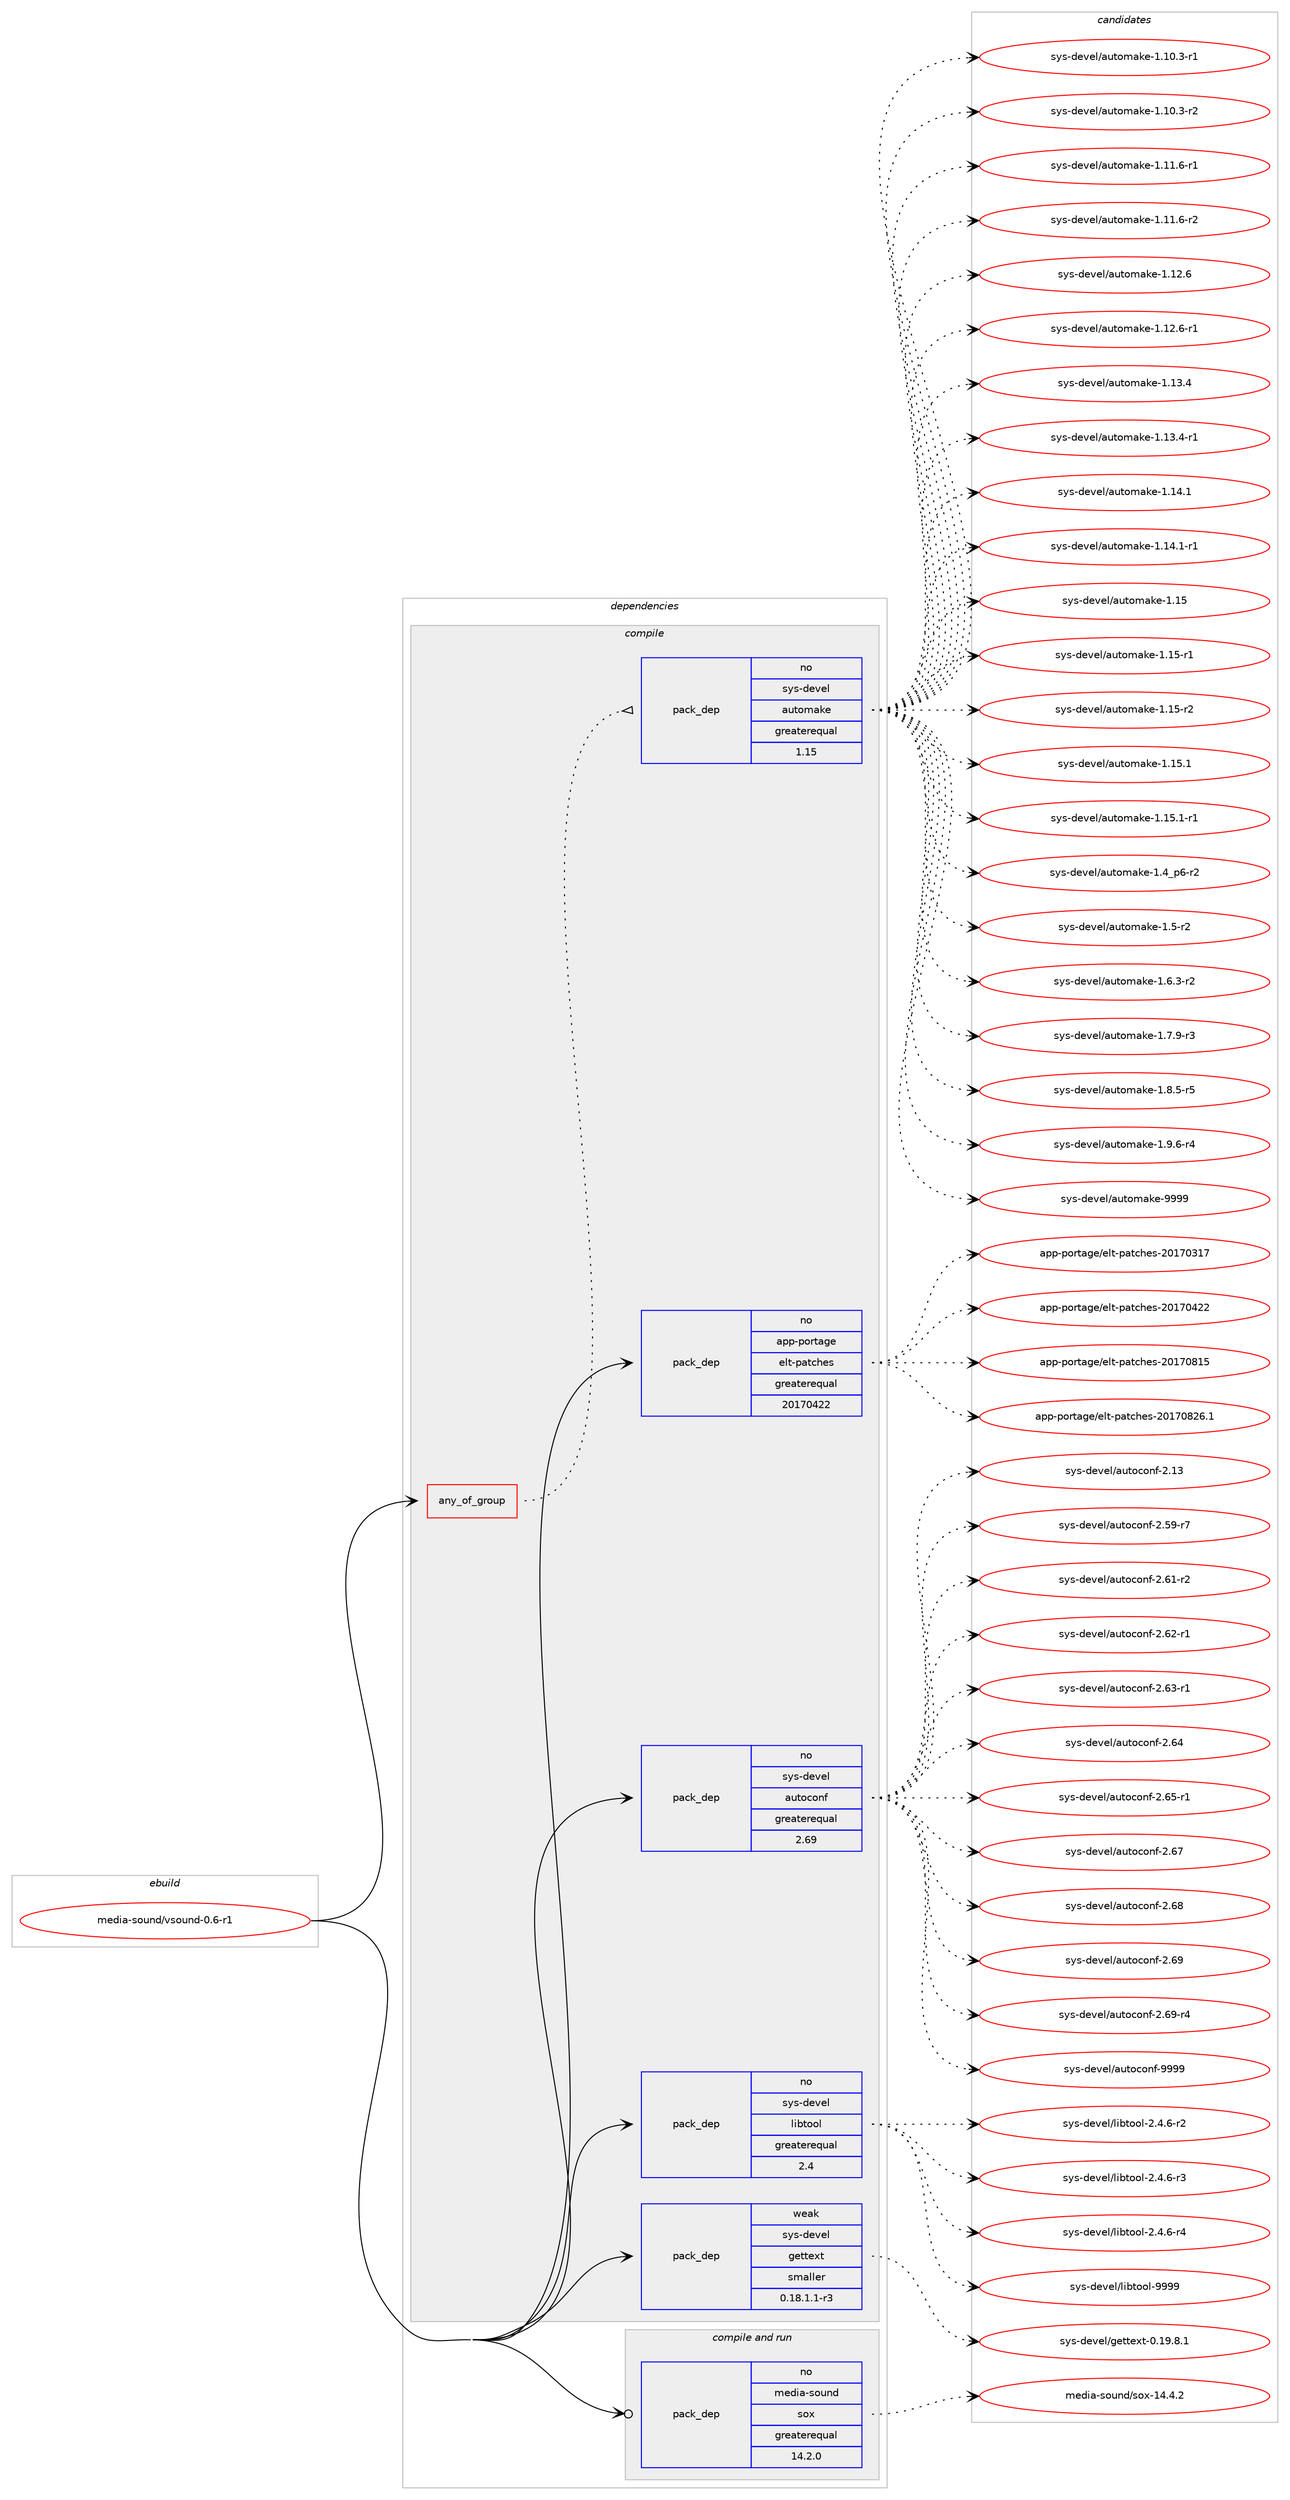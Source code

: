 digraph prolog {

# *************
# Graph options
# *************

newrank=true;
concentrate=true;
compound=true;
graph [rankdir=LR,fontname=Helvetica,fontsize=10,ranksep=1.5];#, ranksep=2.5, nodesep=0.2];
edge  [arrowhead=vee];
node  [fontname=Helvetica,fontsize=10];

# **********
# The ebuild
# **********

subgraph cluster_leftcol {
color=gray;
rank=same;
label=<<i>ebuild</i>>;
id [label="media-sound/vsound-0.6-r1", color=red, width=4, href="../media-sound/vsound-0.6-r1.svg"];
}

# ****************
# The dependencies
# ****************

subgraph cluster_midcol {
color=gray;
label=<<i>dependencies</i>>;
subgraph cluster_compile {
fillcolor="#eeeeee";
style=filled;
label=<<i>compile</i>>;
subgraph any6123 {
dependency387774 [label=<<TABLE BORDER="0" CELLBORDER="1" CELLSPACING="0" CELLPADDING="4"><TR><TD CELLPADDING="10">any_of_group</TD></TR></TABLE>>, shape=none, color=red];subgraph pack286425 {
dependency387775 [label=<<TABLE BORDER="0" CELLBORDER="1" CELLSPACING="0" CELLPADDING="4" WIDTH="220"><TR><TD ROWSPAN="6" CELLPADDING="30">pack_dep</TD></TR><TR><TD WIDTH="110">no</TD></TR><TR><TD>sys-devel</TD></TR><TR><TD>automake</TD></TR><TR><TD>greaterequal</TD></TR><TR><TD>1.15</TD></TR></TABLE>>, shape=none, color=blue];
}
dependency387774:e -> dependency387775:w [weight=20,style="dotted",arrowhead="oinv"];
}
id:e -> dependency387774:w [weight=20,style="solid",arrowhead="vee"];
subgraph pack286426 {
dependency387776 [label=<<TABLE BORDER="0" CELLBORDER="1" CELLSPACING="0" CELLPADDING="4" WIDTH="220"><TR><TD ROWSPAN="6" CELLPADDING="30">pack_dep</TD></TR><TR><TD WIDTH="110">no</TD></TR><TR><TD>app-portage</TD></TR><TR><TD>elt-patches</TD></TR><TR><TD>greaterequal</TD></TR><TR><TD>20170422</TD></TR></TABLE>>, shape=none, color=blue];
}
id:e -> dependency387776:w [weight=20,style="solid",arrowhead="vee"];
subgraph pack286427 {
dependency387777 [label=<<TABLE BORDER="0" CELLBORDER="1" CELLSPACING="0" CELLPADDING="4" WIDTH="220"><TR><TD ROWSPAN="6" CELLPADDING="30">pack_dep</TD></TR><TR><TD WIDTH="110">no</TD></TR><TR><TD>sys-devel</TD></TR><TR><TD>autoconf</TD></TR><TR><TD>greaterequal</TD></TR><TR><TD>2.69</TD></TR></TABLE>>, shape=none, color=blue];
}
id:e -> dependency387777:w [weight=20,style="solid",arrowhead="vee"];
subgraph pack286428 {
dependency387778 [label=<<TABLE BORDER="0" CELLBORDER="1" CELLSPACING="0" CELLPADDING="4" WIDTH="220"><TR><TD ROWSPAN="6" CELLPADDING="30">pack_dep</TD></TR><TR><TD WIDTH="110">no</TD></TR><TR><TD>sys-devel</TD></TR><TR><TD>libtool</TD></TR><TR><TD>greaterequal</TD></TR><TR><TD>2.4</TD></TR></TABLE>>, shape=none, color=blue];
}
id:e -> dependency387778:w [weight=20,style="solid",arrowhead="vee"];
subgraph pack286429 {
dependency387779 [label=<<TABLE BORDER="0" CELLBORDER="1" CELLSPACING="0" CELLPADDING="4" WIDTH="220"><TR><TD ROWSPAN="6" CELLPADDING="30">pack_dep</TD></TR><TR><TD WIDTH="110">weak</TD></TR><TR><TD>sys-devel</TD></TR><TR><TD>gettext</TD></TR><TR><TD>smaller</TD></TR><TR><TD>0.18.1.1-r3</TD></TR></TABLE>>, shape=none, color=blue];
}
id:e -> dependency387779:w [weight=20,style="solid",arrowhead="vee"];
}
subgraph cluster_compileandrun {
fillcolor="#eeeeee";
style=filled;
label=<<i>compile and run</i>>;
subgraph pack286430 {
dependency387780 [label=<<TABLE BORDER="0" CELLBORDER="1" CELLSPACING="0" CELLPADDING="4" WIDTH="220"><TR><TD ROWSPAN="6" CELLPADDING="30">pack_dep</TD></TR><TR><TD WIDTH="110">no</TD></TR><TR><TD>media-sound</TD></TR><TR><TD>sox</TD></TR><TR><TD>greaterequal</TD></TR><TR><TD>14.2.0</TD></TR></TABLE>>, shape=none, color=blue];
}
id:e -> dependency387780:w [weight=20,style="solid",arrowhead="odotvee"];
}
subgraph cluster_run {
fillcolor="#eeeeee";
style=filled;
label=<<i>run</i>>;
}
}

# **************
# The candidates
# **************

subgraph cluster_choices {
rank=same;
color=gray;
label=<<i>candidates</i>>;

subgraph choice286425 {
color=black;
nodesep=1;
choice11512111545100101118101108479711711611110997107101454946494846514511449 [label="sys-devel/automake-1.10.3-r1", color=red, width=4,href="../sys-devel/automake-1.10.3-r1.svg"];
choice11512111545100101118101108479711711611110997107101454946494846514511450 [label="sys-devel/automake-1.10.3-r2", color=red, width=4,href="../sys-devel/automake-1.10.3-r2.svg"];
choice11512111545100101118101108479711711611110997107101454946494946544511449 [label="sys-devel/automake-1.11.6-r1", color=red, width=4,href="../sys-devel/automake-1.11.6-r1.svg"];
choice11512111545100101118101108479711711611110997107101454946494946544511450 [label="sys-devel/automake-1.11.6-r2", color=red, width=4,href="../sys-devel/automake-1.11.6-r2.svg"];
choice1151211154510010111810110847971171161111099710710145494649504654 [label="sys-devel/automake-1.12.6", color=red, width=4,href="../sys-devel/automake-1.12.6.svg"];
choice11512111545100101118101108479711711611110997107101454946495046544511449 [label="sys-devel/automake-1.12.6-r1", color=red, width=4,href="../sys-devel/automake-1.12.6-r1.svg"];
choice1151211154510010111810110847971171161111099710710145494649514652 [label="sys-devel/automake-1.13.4", color=red, width=4,href="../sys-devel/automake-1.13.4.svg"];
choice11512111545100101118101108479711711611110997107101454946495146524511449 [label="sys-devel/automake-1.13.4-r1", color=red, width=4,href="../sys-devel/automake-1.13.4-r1.svg"];
choice1151211154510010111810110847971171161111099710710145494649524649 [label="sys-devel/automake-1.14.1", color=red, width=4,href="../sys-devel/automake-1.14.1.svg"];
choice11512111545100101118101108479711711611110997107101454946495246494511449 [label="sys-devel/automake-1.14.1-r1", color=red, width=4,href="../sys-devel/automake-1.14.1-r1.svg"];
choice115121115451001011181011084797117116111109971071014549464953 [label="sys-devel/automake-1.15", color=red, width=4,href="../sys-devel/automake-1.15.svg"];
choice1151211154510010111810110847971171161111099710710145494649534511449 [label="sys-devel/automake-1.15-r1", color=red, width=4,href="../sys-devel/automake-1.15-r1.svg"];
choice1151211154510010111810110847971171161111099710710145494649534511450 [label="sys-devel/automake-1.15-r2", color=red, width=4,href="../sys-devel/automake-1.15-r2.svg"];
choice1151211154510010111810110847971171161111099710710145494649534649 [label="sys-devel/automake-1.15.1", color=red, width=4,href="../sys-devel/automake-1.15.1.svg"];
choice11512111545100101118101108479711711611110997107101454946495346494511449 [label="sys-devel/automake-1.15.1-r1", color=red, width=4,href="../sys-devel/automake-1.15.1-r1.svg"];
choice115121115451001011181011084797117116111109971071014549465295112544511450 [label="sys-devel/automake-1.4_p6-r2", color=red, width=4,href="../sys-devel/automake-1.4_p6-r2.svg"];
choice11512111545100101118101108479711711611110997107101454946534511450 [label="sys-devel/automake-1.5-r2", color=red, width=4,href="../sys-devel/automake-1.5-r2.svg"];
choice115121115451001011181011084797117116111109971071014549465446514511450 [label="sys-devel/automake-1.6.3-r2", color=red, width=4,href="../sys-devel/automake-1.6.3-r2.svg"];
choice115121115451001011181011084797117116111109971071014549465546574511451 [label="sys-devel/automake-1.7.9-r3", color=red, width=4,href="../sys-devel/automake-1.7.9-r3.svg"];
choice115121115451001011181011084797117116111109971071014549465646534511453 [label="sys-devel/automake-1.8.5-r5", color=red, width=4,href="../sys-devel/automake-1.8.5-r5.svg"];
choice115121115451001011181011084797117116111109971071014549465746544511452 [label="sys-devel/automake-1.9.6-r4", color=red, width=4,href="../sys-devel/automake-1.9.6-r4.svg"];
choice115121115451001011181011084797117116111109971071014557575757 [label="sys-devel/automake-9999", color=red, width=4,href="../sys-devel/automake-9999.svg"];
dependency387775:e -> choice11512111545100101118101108479711711611110997107101454946494846514511449:w [style=dotted,weight="100"];
dependency387775:e -> choice11512111545100101118101108479711711611110997107101454946494846514511450:w [style=dotted,weight="100"];
dependency387775:e -> choice11512111545100101118101108479711711611110997107101454946494946544511449:w [style=dotted,weight="100"];
dependency387775:e -> choice11512111545100101118101108479711711611110997107101454946494946544511450:w [style=dotted,weight="100"];
dependency387775:e -> choice1151211154510010111810110847971171161111099710710145494649504654:w [style=dotted,weight="100"];
dependency387775:e -> choice11512111545100101118101108479711711611110997107101454946495046544511449:w [style=dotted,weight="100"];
dependency387775:e -> choice1151211154510010111810110847971171161111099710710145494649514652:w [style=dotted,weight="100"];
dependency387775:e -> choice11512111545100101118101108479711711611110997107101454946495146524511449:w [style=dotted,weight="100"];
dependency387775:e -> choice1151211154510010111810110847971171161111099710710145494649524649:w [style=dotted,weight="100"];
dependency387775:e -> choice11512111545100101118101108479711711611110997107101454946495246494511449:w [style=dotted,weight="100"];
dependency387775:e -> choice115121115451001011181011084797117116111109971071014549464953:w [style=dotted,weight="100"];
dependency387775:e -> choice1151211154510010111810110847971171161111099710710145494649534511449:w [style=dotted,weight="100"];
dependency387775:e -> choice1151211154510010111810110847971171161111099710710145494649534511450:w [style=dotted,weight="100"];
dependency387775:e -> choice1151211154510010111810110847971171161111099710710145494649534649:w [style=dotted,weight="100"];
dependency387775:e -> choice11512111545100101118101108479711711611110997107101454946495346494511449:w [style=dotted,weight="100"];
dependency387775:e -> choice115121115451001011181011084797117116111109971071014549465295112544511450:w [style=dotted,weight="100"];
dependency387775:e -> choice11512111545100101118101108479711711611110997107101454946534511450:w [style=dotted,weight="100"];
dependency387775:e -> choice115121115451001011181011084797117116111109971071014549465446514511450:w [style=dotted,weight="100"];
dependency387775:e -> choice115121115451001011181011084797117116111109971071014549465546574511451:w [style=dotted,weight="100"];
dependency387775:e -> choice115121115451001011181011084797117116111109971071014549465646534511453:w [style=dotted,weight="100"];
dependency387775:e -> choice115121115451001011181011084797117116111109971071014549465746544511452:w [style=dotted,weight="100"];
dependency387775:e -> choice115121115451001011181011084797117116111109971071014557575757:w [style=dotted,weight="100"];
}
subgraph choice286426 {
color=black;
nodesep=1;
choice97112112451121111141169710310147101108116451129711699104101115455048495548514955 [label="app-portage/elt-patches-20170317", color=red, width=4,href="../app-portage/elt-patches-20170317.svg"];
choice97112112451121111141169710310147101108116451129711699104101115455048495548525050 [label="app-portage/elt-patches-20170422", color=red, width=4,href="../app-portage/elt-patches-20170422.svg"];
choice97112112451121111141169710310147101108116451129711699104101115455048495548564953 [label="app-portage/elt-patches-20170815", color=red, width=4,href="../app-portage/elt-patches-20170815.svg"];
choice971121124511211111411697103101471011081164511297116991041011154550484955485650544649 [label="app-portage/elt-patches-20170826.1", color=red, width=4,href="../app-portage/elt-patches-20170826.1.svg"];
dependency387776:e -> choice97112112451121111141169710310147101108116451129711699104101115455048495548514955:w [style=dotted,weight="100"];
dependency387776:e -> choice97112112451121111141169710310147101108116451129711699104101115455048495548525050:w [style=dotted,weight="100"];
dependency387776:e -> choice97112112451121111141169710310147101108116451129711699104101115455048495548564953:w [style=dotted,weight="100"];
dependency387776:e -> choice971121124511211111411697103101471011081164511297116991041011154550484955485650544649:w [style=dotted,weight="100"];
}
subgraph choice286427 {
color=black;
nodesep=1;
choice115121115451001011181011084797117116111991111101024550464951 [label="sys-devel/autoconf-2.13", color=red, width=4,href="../sys-devel/autoconf-2.13.svg"];
choice1151211154510010111810110847971171161119911111010245504653574511455 [label="sys-devel/autoconf-2.59-r7", color=red, width=4,href="../sys-devel/autoconf-2.59-r7.svg"];
choice1151211154510010111810110847971171161119911111010245504654494511450 [label="sys-devel/autoconf-2.61-r2", color=red, width=4,href="../sys-devel/autoconf-2.61-r2.svg"];
choice1151211154510010111810110847971171161119911111010245504654504511449 [label="sys-devel/autoconf-2.62-r1", color=red, width=4,href="../sys-devel/autoconf-2.62-r1.svg"];
choice1151211154510010111810110847971171161119911111010245504654514511449 [label="sys-devel/autoconf-2.63-r1", color=red, width=4,href="../sys-devel/autoconf-2.63-r1.svg"];
choice115121115451001011181011084797117116111991111101024550465452 [label="sys-devel/autoconf-2.64", color=red, width=4,href="../sys-devel/autoconf-2.64.svg"];
choice1151211154510010111810110847971171161119911111010245504654534511449 [label="sys-devel/autoconf-2.65-r1", color=red, width=4,href="../sys-devel/autoconf-2.65-r1.svg"];
choice115121115451001011181011084797117116111991111101024550465455 [label="sys-devel/autoconf-2.67", color=red, width=4,href="../sys-devel/autoconf-2.67.svg"];
choice115121115451001011181011084797117116111991111101024550465456 [label="sys-devel/autoconf-2.68", color=red, width=4,href="../sys-devel/autoconf-2.68.svg"];
choice115121115451001011181011084797117116111991111101024550465457 [label="sys-devel/autoconf-2.69", color=red, width=4,href="../sys-devel/autoconf-2.69.svg"];
choice1151211154510010111810110847971171161119911111010245504654574511452 [label="sys-devel/autoconf-2.69-r4", color=red, width=4,href="../sys-devel/autoconf-2.69-r4.svg"];
choice115121115451001011181011084797117116111991111101024557575757 [label="sys-devel/autoconf-9999", color=red, width=4,href="../sys-devel/autoconf-9999.svg"];
dependency387777:e -> choice115121115451001011181011084797117116111991111101024550464951:w [style=dotted,weight="100"];
dependency387777:e -> choice1151211154510010111810110847971171161119911111010245504653574511455:w [style=dotted,weight="100"];
dependency387777:e -> choice1151211154510010111810110847971171161119911111010245504654494511450:w [style=dotted,weight="100"];
dependency387777:e -> choice1151211154510010111810110847971171161119911111010245504654504511449:w [style=dotted,weight="100"];
dependency387777:e -> choice1151211154510010111810110847971171161119911111010245504654514511449:w [style=dotted,weight="100"];
dependency387777:e -> choice115121115451001011181011084797117116111991111101024550465452:w [style=dotted,weight="100"];
dependency387777:e -> choice1151211154510010111810110847971171161119911111010245504654534511449:w [style=dotted,weight="100"];
dependency387777:e -> choice115121115451001011181011084797117116111991111101024550465455:w [style=dotted,weight="100"];
dependency387777:e -> choice115121115451001011181011084797117116111991111101024550465456:w [style=dotted,weight="100"];
dependency387777:e -> choice115121115451001011181011084797117116111991111101024550465457:w [style=dotted,weight="100"];
dependency387777:e -> choice1151211154510010111810110847971171161119911111010245504654574511452:w [style=dotted,weight="100"];
dependency387777:e -> choice115121115451001011181011084797117116111991111101024557575757:w [style=dotted,weight="100"];
}
subgraph choice286428 {
color=black;
nodesep=1;
choice1151211154510010111810110847108105981161111111084550465246544511450 [label="sys-devel/libtool-2.4.6-r2", color=red, width=4,href="../sys-devel/libtool-2.4.6-r2.svg"];
choice1151211154510010111810110847108105981161111111084550465246544511451 [label="sys-devel/libtool-2.4.6-r3", color=red, width=4,href="../sys-devel/libtool-2.4.6-r3.svg"];
choice1151211154510010111810110847108105981161111111084550465246544511452 [label="sys-devel/libtool-2.4.6-r4", color=red, width=4,href="../sys-devel/libtool-2.4.6-r4.svg"];
choice1151211154510010111810110847108105981161111111084557575757 [label="sys-devel/libtool-9999", color=red, width=4,href="../sys-devel/libtool-9999.svg"];
dependency387778:e -> choice1151211154510010111810110847108105981161111111084550465246544511450:w [style=dotted,weight="100"];
dependency387778:e -> choice1151211154510010111810110847108105981161111111084550465246544511451:w [style=dotted,weight="100"];
dependency387778:e -> choice1151211154510010111810110847108105981161111111084550465246544511452:w [style=dotted,weight="100"];
dependency387778:e -> choice1151211154510010111810110847108105981161111111084557575757:w [style=dotted,weight="100"];
}
subgraph choice286429 {
color=black;
nodesep=1;
choice1151211154510010111810110847103101116116101120116454846495746564649 [label="sys-devel/gettext-0.19.8.1", color=red, width=4,href="../sys-devel/gettext-0.19.8.1.svg"];
dependency387779:e -> choice1151211154510010111810110847103101116116101120116454846495746564649:w [style=dotted,weight="100"];
}
subgraph choice286430 {
color=black;
nodesep=1;
choice10910110010597451151111171101004711511112045495246524650 [label="media-sound/sox-14.4.2", color=red, width=4,href="../media-sound/sox-14.4.2.svg"];
dependency387780:e -> choice10910110010597451151111171101004711511112045495246524650:w [style=dotted,weight="100"];
}
}

}
